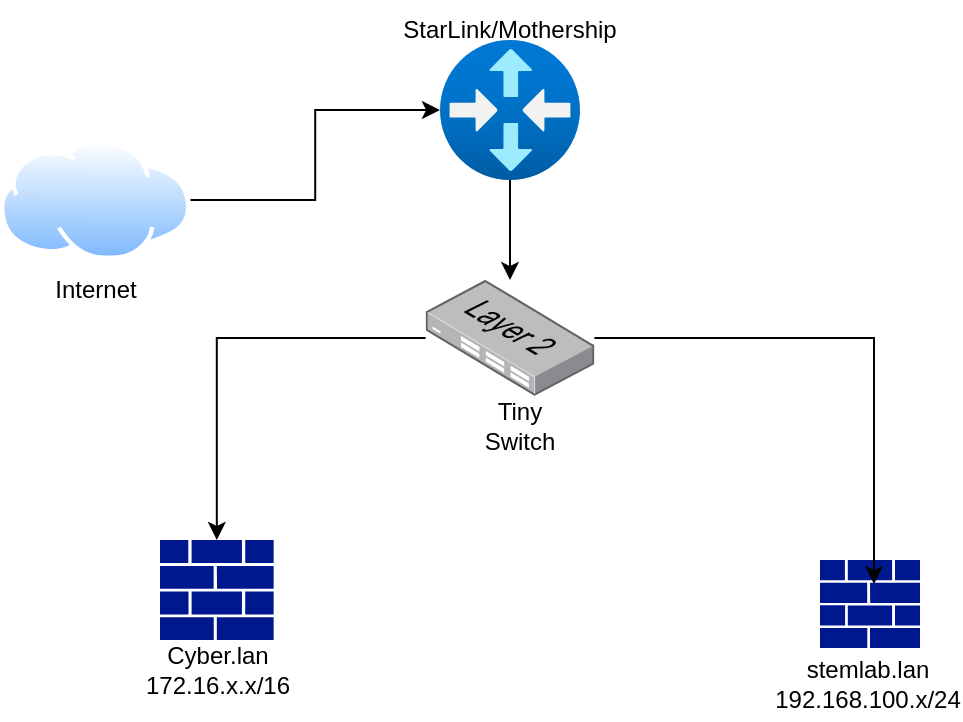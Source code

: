 <mxfile version="22.1.21" type="github">
  <diagram name="Page-1" id="Se7Kq5soPcTFTAZBiPU0">
    <mxGraphModel dx="1434" dy="822" grid="1" gridSize="10" guides="1" tooltips="1" connect="1" arrows="1" fold="1" page="1" pageScale="1" pageWidth="850" pageHeight="1100" math="0" shadow="0">
      <root>
        <mxCell id="0" />
        <mxCell id="1" parent="0" />
        <mxCell id="sFuiFdOQzReEZV1WAjLy-4" style="edgeStyle=orthogonalEdgeStyle;rounded=0;orthogonalLoop=1;jettySize=auto;html=1;exitX=1;exitY=0.5;exitDx=0;exitDy=0;" parent="1" source="sFuiFdOQzReEZV1WAjLy-1" target="sFuiFdOQzReEZV1WAjLy-3" edge="1">
          <mxGeometry relative="1" as="geometry" />
        </mxCell>
        <mxCell id="sFuiFdOQzReEZV1WAjLy-1" value="" style="image;aspect=fixed;perimeter=ellipsePerimeter;html=1;align=center;shadow=0;dashed=0;spacingTop=3;image=img/lib/active_directory/internet_cloud.svg;" parent="1" vertex="1">
          <mxGeometry x="50" y="80" width="95.24" height="60" as="geometry" />
        </mxCell>
        <mxCell id="sFuiFdOQzReEZV1WAjLy-10" style="edgeStyle=orthogonalEdgeStyle;rounded=0;orthogonalLoop=1;jettySize=auto;html=1;" parent="1" source="sFuiFdOQzReEZV1WAjLy-3" target="sFuiFdOQzReEZV1WAjLy-5" edge="1">
          <mxGeometry relative="1" as="geometry" />
        </mxCell>
        <mxCell id="sFuiFdOQzReEZV1WAjLy-3" value="" style="image;aspect=fixed;html=1;points=[];align=center;fontSize=12;image=img/lib/azure2/networking/Virtual_Router.svg;" parent="1" vertex="1">
          <mxGeometry x="270" y="30" width="70" height="70" as="geometry" />
        </mxCell>
        <mxCell id="sFuiFdOQzReEZV1WAjLy-5" value="" style="image;points=[];aspect=fixed;html=1;align=center;shadow=0;dashed=0;image=img/lib/allied_telesis/switch/Switch_24_port_L2.svg;" parent="1" vertex="1">
          <mxGeometry x="262.8" y="150" width="84.4" height="57.86" as="geometry" />
        </mxCell>
        <mxCell id="sFuiFdOQzReEZV1WAjLy-7" value="" style="sketch=0;aspect=fixed;pointerEvents=1;shadow=0;dashed=0;html=1;strokeColor=none;labelPosition=center;verticalLabelPosition=bottom;verticalAlign=top;align=center;fillColor=#00188D;shape=mxgraph.mscae.enterprise.firewall" parent="1" vertex="1">
          <mxGeometry x="130" y="280" width="56.82" height="50" as="geometry" />
        </mxCell>
        <mxCell id="sFuiFdOQzReEZV1WAjLy-8" value="" style="sketch=0;aspect=fixed;pointerEvents=1;shadow=0;dashed=0;html=1;strokeColor=none;labelPosition=center;verticalLabelPosition=bottom;verticalAlign=top;align=center;fillColor=#00188D;shape=mxgraph.mscae.enterprise.firewall" parent="1" vertex="1">
          <mxGeometry x="460" y="290" width="50" height="44" as="geometry" />
        </mxCell>
        <mxCell id="sFuiFdOQzReEZV1WAjLy-9" style="edgeStyle=orthogonalEdgeStyle;rounded=0;orthogonalLoop=1;jettySize=auto;html=1;entryX=0.54;entryY=0.273;entryDx=0;entryDy=0;entryPerimeter=0;" parent="1" source="sFuiFdOQzReEZV1WAjLy-5" target="sFuiFdOQzReEZV1WAjLy-8" edge="1">
          <mxGeometry relative="1" as="geometry" />
        </mxCell>
        <mxCell id="sFuiFdOQzReEZV1WAjLy-11" style="edgeStyle=orthogonalEdgeStyle;rounded=0;orthogonalLoop=1;jettySize=auto;html=1;entryX=0.5;entryY=0;entryDx=0;entryDy=0;entryPerimeter=0;" parent="1" source="sFuiFdOQzReEZV1WAjLy-5" target="sFuiFdOQzReEZV1WAjLy-7" edge="1">
          <mxGeometry relative="1" as="geometry" />
        </mxCell>
        <mxCell id="sFuiFdOQzReEZV1WAjLy-12" value="&lt;div&gt;Cyber.lan&lt;/div&gt;&lt;div&gt;172.16.x.x/16&lt;br&gt;&lt;/div&gt;" style="text;html=1;strokeColor=none;fillColor=none;align=center;verticalAlign=middle;whiteSpace=wrap;rounded=0;" parent="1" vertex="1">
          <mxGeometry x="122.61" y="330" width="71.59" height="30" as="geometry" />
        </mxCell>
        <mxCell id="sFuiFdOQzReEZV1WAjLy-13" value="&lt;div&gt;stemlab.lan&lt;br&gt;&lt;/div&gt;&lt;div&gt;192.168.100.x/24&lt;/div&gt;" style="text;html=1;strokeColor=none;fillColor=none;align=center;verticalAlign=middle;whiteSpace=wrap;rounded=0;" parent="1" vertex="1">
          <mxGeometry x="454" y="334" width="60" height="36" as="geometry" />
        </mxCell>
        <mxCell id="sFuiFdOQzReEZV1WAjLy-14" value="StarLink/Mothership" style="text;html=1;strokeColor=none;fillColor=none;align=center;verticalAlign=middle;whiteSpace=wrap;rounded=0;" parent="1" vertex="1">
          <mxGeometry x="275" y="10" width="60" height="30" as="geometry" />
        </mxCell>
        <mxCell id="sFuiFdOQzReEZV1WAjLy-15" value="&lt;div&gt;Internet&lt;/div&gt;" style="text;html=1;strokeColor=none;fillColor=none;align=center;verticalAlign=middle;whiteSpace=wrap;rounded=0;" parent="1" vertex="1">
          <mxGeometry x="67.62" y="140" width="60" height="30" as="geometry" />
        </mxCell>
        <mxCell id="sFuiFdOQzReEZV1WAjLy-16" value="Tiny Switch" style="text;html=1;strokeColor=none;fillColor=none;align=center;verticalAlign=middle;whiteSpace=wrap;rounded=0;" parent="1" vertex="1">
          <mxGeometry x="280" y="207.86" width="60" height="30" as="geometry" />
        </mxCell>
      </root>
    </mxGraphModel>
  </diagram>
</mxfile>
